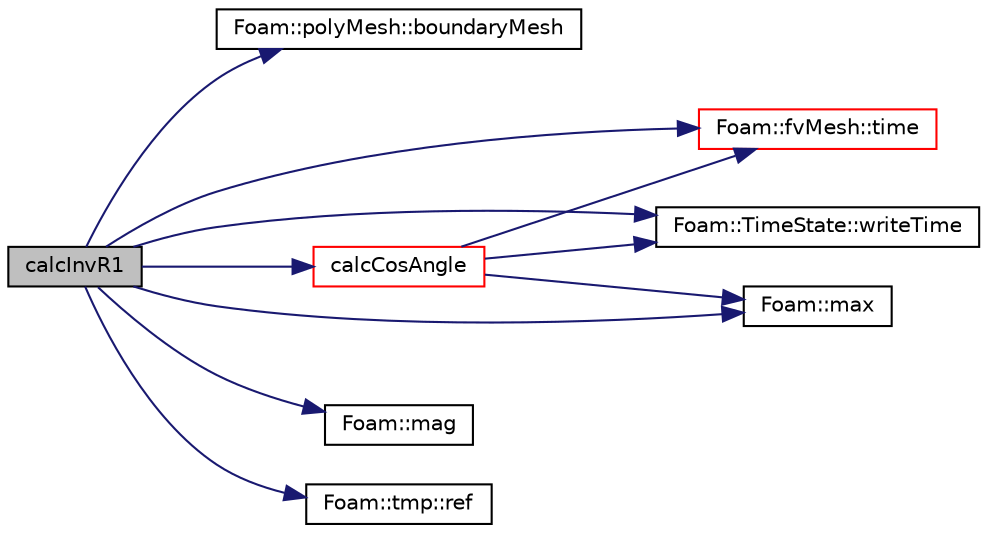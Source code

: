 digraph "calcInvR1"
{
  bgcolor="transparent";
  edge [fontname="Helvetica",fontsize="10",labelfontname="Helvetica",labelfontsize="10"];
  node [fontname="Helvetica",fontsize="10",shape=record];
  rankdir="LR";
  Node102 [label="calcInvR1",height=0.2,width=0.4,color="black", fillcolor="grey75", style="filled", fontcolor="black"];
  Node102 -> Node103 [color="midnightblue",fontsize="10",style="solid",fontname="Helvetica"];
  Node103 [label="Foam::polyMesh::boundaryMesh",height=0.2,width=0.4,color="black",URL="$a28565.html#a9f2b68c134340291eda6197f47f25484",tooltip="Return boundary mesh. "];
  Node102 -> Node104 [color="midnightblue",fontsize="10",style="solid",fontname="Helvetica"];
  Node104 [label="calcCosAngle",height=0.2,width=0.4,color="red",URL="$a30173.html#a6595a2ccc657d73bb3e77c3dad18b386",tooltip="Calculate the cosine of the angle between gravity vector and. "];
  Node104 -> Node190 [color="midnightblue",fontsize="10",style="solid",fontname="Helvetica"];
  Node190 [label="Foam::fvMesh::time",height=0.2,width=0.4,color="red",URL="$a23593.html#a0d94096809fe3376b29a2a29ca11bb18",tooltip="Return the top-level database. "];
  Node104 -> Node431 [color="midnightblue",fontsize="10",style="solid",fontname="Helvetica"];
  Node431 [label="Foam::TimeState::writeTime",height=0.2,width=0.4,color="black",URL="$a27469.html#aef42d42061706ed8efb475bd1f7f1836",tooltip="Return true if this is a write time. "];
  Node104 -> Node232 [color="midnightblue",fontsize="10",style="solid",fontname="Helvetica"];
  Node232 [label="Foam::max",height=0.2,width=0.4,color="black",URL="$a21851.html#ac993e906cf2774ae77e666bc24e81733"];
  Node102 -> Node202 [color="midnightblue",fontsize="10",style="solid",fontname="Helvetica"];
  Node202 [label="Foam::mag",height=0.2,width=0.4,color="black",URL="$a21851.html#a929da2a3fdcf3dacbbe0487d3a330dae"];
  Node102 -> Node232 [color="midnightblue",fontsize="10",style="solid",fontname="Helvetica"];
  Node102 -> Node128 [color="midnightblue",fontsize="10",style="solid",fontname="Helvetica"];
  Node128 [label="Foam::tmp::ref",height=0.2,width=0.4,color="black",URL="$a27077.html#aeaf81e641282874cef07f5b808efc83b",tooltip="Return non-const reference or generate a fatal error. "];
  Node102 -> Node190 [color="midnightblue",fontsize="10",style="solid",fontname="Helvetica"];
  Node102 -> Node431 [color="midnightblue",fontsize="10",style="solid",fontname="Helvetica"];
}
